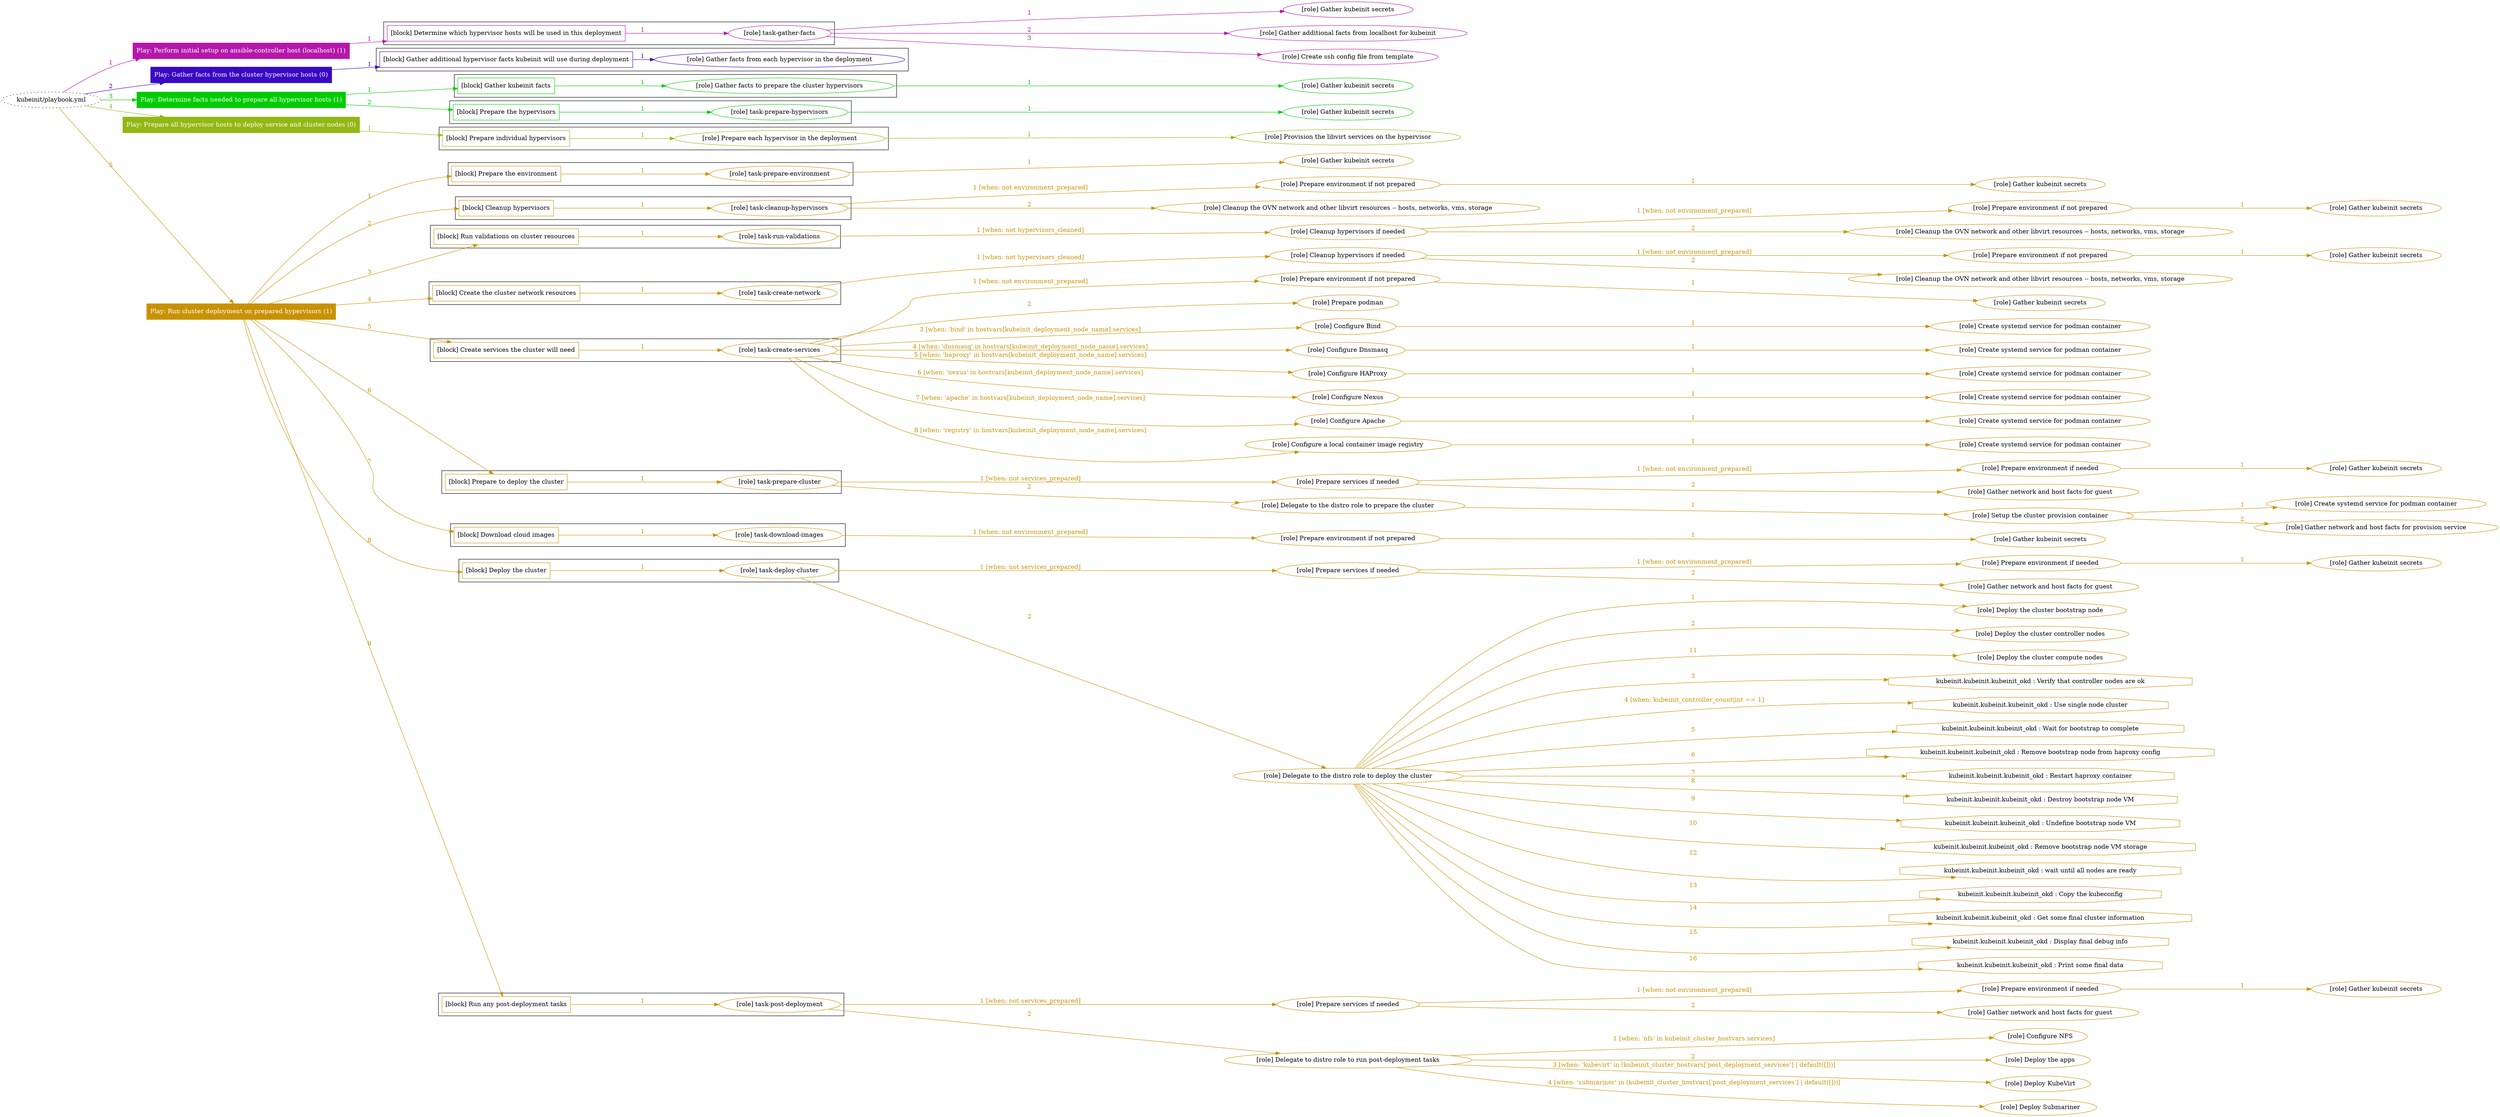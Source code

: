 digraph {
	graph [concentrate=true ordering=in rankdir=LR ratio=fill]
	edge [esep=5 sep=10]
	"kubeinit/playbook.yml" [URL="/home/runner/work/kubeinit/kubeinit/kubeinit/playbook.yml" id=playbook_ce773dc0 style=dotted]
	play_d62364da [label="Play: Perform initial setup on ansible-controller host (localhost) (1)" URL="/home/runner/work/kubeinit/kubeinit/kubeinit/playbook.yml" color="#b418ab" fontcolor="#ffffff" id=play_d62364da shape=box style=filled tooltip=localhost]
	"kubeinit/playbook.yml" -> play_d62364da [label="1 " color="#b418ab" fontcolor="#b418ab" id=edge_bb3d283d labeltooltip="1 " tooltip="1 "]
	subgraph "Gather kubeinit secrets" {
		role_4c9c290b [label="[role] Gather kubeinit secrets" URL="/home/runner/.ansible/collections/ansible_collections/kubeinit/kubeinit/roles/kubeinit_prepare/tasks/build_hypervisors_group.yml" color="#b418ab" id=role_4c9c290b tooltip="Gather kubeinit secrets"]
	}
	subgraph "Gather additional facts from localhost for kubeinit" {
		role_2f615b0c [label="[role] Gather additional facts from localhost for kubeinit" URL="/home/runner/.ansible/collections/ansible_collections/kubeinit/kubeinit/roles/kubeinit_prepare/tasks/build_hypervisors_group.yml" color="#b418ab" id=role_2f615b0c tooltip="Gather additional facts from localhost for kubeinit"]
	}
	subgraph "Create ssh config file from template" {
		role_14a8169a [label="[role] Create ssh config file from template" URL="/home/runner/.ansible/collections/ansible_collections/kubeinit/kubeinit/roles/kubeinit_prepare/tasks/build_hypervisors_group.yml" color="#b418ab" id=role_14a8169a tooltip="Create ssh config file from template"]
	}
	subgraph "task-gather-facts" {
		role_d9447e8b [label="[role] task-gather-facts" URL="/home/runner/work/kubeinit/kubeinit/kubeinit/playbook.yml" color="#b418ab" id=role_d9447e8b tooltip="task-gather-facts"]
		role_d9447e8b -> role_4c9c290b [label="1 " color="#b418ab" fontcolor="#b418ab" id=edge_453ecec2 labeltooltip="1 " tooltip="1 "]
		role_d9447e8b -> role_2f615b0c [label="2 " color="#b418ab" fontcolor="#b418ab" id=edge_21153b78 labeltooltip="2 " tooltip="2 "]
		role_d9447e8b -> role_14a8169a [label="3 " color="#b418ab" fontcolor="#b418ab" id=edge_ef6fdc22 labeltooltip="3 " tooltip="3 "]
	}
	subgraph "Play: Perform initial setup on ansible-controller host (localhost) (1)" {
		play_d62364da -> block_1c0d7980 [label=1 color="#b418ab" fontcolor="#b418ab" id=edge_6884f87c labeltooltip=1 tooltip=1]
		subgraph cluster_block_1c0d7980 {
			block_1c0d7980 [label="[block] Determine which hypervisor hosts will be used in this deployment" URL="/home/runner/work/kubeinit/kubeinit/kubeinit/playbook.yml" color="#b418ab" id=block_1c0d7980 labeltooltip="Determine which hypervisor hosts will be used in this deployment" shape=box tooltip="Determine which hypervisor hosts will be used in this deployment"]
			block_1c0d7980 -> role_d9447e8b [label="1 " color="#b418ab" fontcolor="#b418ab" id=edge_a0cdb45d labeltooltip="1 " tooltip="1 "]
		}
	}
	play_bf3471db [label="Play: Gather facts from the cluster hypervisor hosts (0)" URL="/home/runner/work/kubeinit/kubeinit/kubeinit/playbook.yml" color="#3908c4" fontcolor="#ffffff" id=play_bf3471db shape=box style=filled tooltip="Play: Gather facts from the cluster hypervisor hosts (0)"]
	"kubeinit/playbook.yml" -> play_bf3471db [label="2 " color="#3908c4" fontcolor="#3908c4" id=edge_8985cbb1 labeltooltip="2 " tooltip="2 "]
	subgraph "Gather facts from each hypervisor in the deployment" {
		role_a5217b7a [label="[role] Gather facts from each hypervisor in the deployment" URL="/home/runner/work/kubeinit/kubeinit/kubeinit/playbook.yml" color="#3908c4" id=role_a5217b7a tooltip="Gather facts from each hypervisor in the deployment"]
	}
	subgraph "Play: Gather facts from the cluster hypervisor hosts (0)" {
		play_bf3471db -> block_436db3a6 [label=1 color="#3908c4" fontcolor="#3908c4" id=edge_67a9ab41 labeltooltip=1 tooltip=1]
		subgraph cluster_block_436db3a6 {
			block_436db3a6 [label="[block] Gather additional hypervisor facts kubeinit will use during deployment" URL="/home/runner/work/kubeinit/kubeinit/kubeinit/playbook.yml" color="#3908c4" id=block_436db3a6 labeltooltip="Gather additional hypervisor facts kubeinit will use during deployment" shape=box tooltip="Gather additional hypervisor facts kubeinit will use during deployment"]
			block_436db3a6 -> role_a5217b7a [label="1 " color="#3908c4" fontcolor="#3908c4" id=edge_ecee1385 labeltooltip="1 " tooltip="1 "]
		}
	}
	play_89f7742c [label="Play: Determine facts needed to prepare all hypervisor hosts (1)" URL="/home/runner/work/kubeinit/kubeinit/kubeinit/playbook.yml" color="#00cc02" fontcolor="#ffffff" id=play_89f7742c shape=box style=filled tooltip=localhost]
	"kubeinit/playbook.yml" -> play_89f7742c [label="3 " color="#00cc02" fontcolor="#00cc02" id=edge_f5613b25 labeltooltip="3 " tooltip="3 "]
	subgraph "Gather kubeinit secrets" {
		role_7a5a0966 [label="[role] Gather kubeinit secrets" URL="/home/runner/.ansible/collections/ansible_collections/kubeinit/kubeinit/roles/kubeinit_prepare/tasks/gather_kubeinit_facts.yml" color="#00cc02" id=role_7a5a0966 tooltip="Gather kubeinit secrets"]
	}
	subgraph "Gather facts to prepare the cluster hypervisors" {
		role_ec052c51 [label="[role] Gather facts to prepare the cluster hypervisors" URL="/home/runner/work/kubeinit/kubeinit/kubeinit/playbook.yml" color="#00cc02" id=role_ec052c51 tooltip="Gather facts to prepare the cluster hypervisors"]
		role_ec052c51 -> role_7a5a0966 [label="1 " color="#00cc02" fontcolor="#00cc02" id=edge_57645530 labeltooltip="1 " tooltip="1 "]
	}
	subgraph "Gather kubeinit secrets" {
		role_10668f0f [label="[role] Gather kubeinit secrets" URL="/home/runner/.ansible/collections/ansible_collections/kubeinit/kubeinit/roles/kubeinit_prepare/tasks/gather_kubeinit_facts.yml" color="#00cc02" id=role_10668f0f tooltip="Gather kubeinit secrets"]
	}
	subgraph "task-prepare-hypervisors" {
		role_150ae6f6 [label="[role] task-prepare-hypervisors" URL="/home/runner/work/kubeinit/kubeinit/kubeinit/playbook.yml" color="#00cc02" id=role_150ae6f6 tooltip="task-prepare-hypervisors"]
		role_150ae6f6 -> role_10668f0f [label="1 " color="#00cc02" fontcolor="#00cc02" id=edge_18e7a79b labeltooltip="1 " tooltip="1 "]
	}
	subgraph "Play: Determine facts needed to prepare all hypervisor hosts (1)" {
		play_89f7742c -> block_38db2c88 [label=1 color="#00cc02" fontcolor="#00cc02" id=edge_038634c8 labeltooltip=1 tooltip=1]
		subgraph cluster_block_38db2c88 {
			block_38db2c88 [label="[block] Gather kubeinit facts" URL="/home/runner/work/kubeinit/kubeinit/kubeinit/playbook.yml" color="#00cc02" id=block_38db2c88 labeltooltip="Gather kubeinit facts" shape=box tooltip="Gather kubeinit facts"]
			block_38db2c88 -> role_ec052c51 [label="1 " color="#00cc02" fontcolor="#00cc02" id=edge_382ccf42 labeltooltip="1 " tooltip="1 "]
		}
		play_89f7742c -> block_0c576007 [label=2 color="#00cc02" fontcolor="#00cc02" id=edge_e7f0136e labeltooltip=2 tooltip=2]
		subgraph cluster_block_0c576007 {
			block_0c576007 [label="[block] Prepare the hypervisors" URL="/home/runner/work/kubeinit/kubeinit/kubeinit/playbook.yml" color="#00cc02" id=block_0c576007 labeltooltip="Prepare the hypervisors" shape=box tooltip="Prepare the hypervisors"]
			block_0c576007 -> role_150ae6f6 [label="1 " color="#00cc02" fontcolor="#00cc02" id=edge_74c83186 labeltooltip="1 " tooltip="1 "]
		}
	}
	play_fb681353 [label="Play: Prepare all hypervisor hosts to deploy service and cluster nodes (0)" URL="/home/runner/work/kubeinit/kubeinit/kubeinit/playbook.yml" color="#92b814" fontcolor="#ffffff" id=play_fb681353 shape=box style=filled tooltip="Play: Prepare all hypervisor hosts to deploy service and cluster nodes (0)"]
	"kubeinit/playbook.yml" -> play_fb681353 [label="4 " color="#92b814" fontcolor="#92b814" id=edge_8f6b8201 labeltooltip="4 " tooltip="4 "]
	subgraph "Provision the libvirt services on the hypervisor" {
		role_af3711bb [label="[role] Provision the libvirt services on the hypervisor" URL="/home/runner/.ansible/collections/ansible_collections/kubeinit/kubeinit/roles/kubeinit_prepare/tasks/prepare_hypervisor.yml" color="#92b814" id=role_af3711bb tooltip="Provision the libvirt services on the hypervisor"]
	}
	subgraph "Prepare each hypervisor in the deployment" {
		role_746c49ae [label="[role] Prepare each hypervisor in the deployment" URL="/home/runner/work/kubeinit/kubeinit/kubeinit/playbook.yml" color="#92b814" id=role_746c49ae tooltip="Prepare each hypervisor in the deployment"]
		role_746c49ae -> role_af3711bb [label="1 " color="#92b814" fontcolor="#92b814" id=edge_0d835d94 labeltooltip="1 " tooltip="1 "]
	}
	subgraph "Play: Prepare all hypervisor hosts to deploy service and cluster nodes (0)" {
		play_fb681353 -> block_1ca00e6a [label=1 color="#92b814" fontcolor="#92b814" id=edge_bb0230a1 labeltooltip=1 tooltip=1]
		subgraph cluster_block_1ca00e6a {
			block_1ca00e6a [label="[block] Prepare individual hypervisors" URL="/home/runner/work/kubeinit/kubeinit/kubeinit/playbook.yml" color="#92b814" id=block_1ca00e6a labeltooltip="Prepare individual hypervisors" shape=box tooltip="Prepare individual hypervisors"]
			block_1ca00e6a -> role_746c49ae [label="1 " color="#92b814" fontcolor="#92b814" id=edge_072c8ccb labeltooltip="1 " tooltip="1 "]
		}
	}
	play_606e6031 [label="Play: Run cluster deployment on prepared hypervisors (1)" URL="/home/runner/work/kubeinit/kubeinit/kubeinit/playbook.yml" color="#c89204" fontcolor="#ffffff" id=play_606e6031 shape=box style=filled tooltip=localhost]
	"kubeinit/playbook.yml" -> play_606e6031 [label="5 " color="#c89204" fontcolor="#c89204" id=edge_c6bcc310 labeltooltip="5 " tooltip="5 "]
	subgraph "Gather kubeinit secrets" {
		role_12c7a817 [label="[role] Gather kubeinit secrets" URL="/home/runner/.ansible/collections/ansible_collections/kubeinit/kubeinit/roles/kubeinit_prepare/tasks/gather_kubeinit_facts.yml" color="#c89204" id=role_12c7a817 tooltip="Gather kubeinit secrets"]
	}
	subgraph "task-prepare-environment" {
		role_7f11784d [label="[role] task-prepare-environment" URL="/home/runner/work/kubeinit/kubeinit/kubeinit/playbook.yml" color="#c89204" id=role_7f11784d tooltip="task-prepare-environment"]
		role_7f11784d -> role_12c7a817 [label="1 " color="#c89204" fontcolor="#c89204" id=edge_34cfa21a labeltooltip="1 " tooltip="1 "]
	}
	subgraph "Gather kubeinit secrets" {
		role_abbf940b [label="[role] Gather kubeinit secrets" URL="/home/runner/.ansible/collections/ansible_collections/kubeinit/kubeinit/roles/kubeinit_prepare/tasks/gather_kubeinit_facts.yml" color="#c89204" id=role_abbf940b tooltip="Gather kubeinit secrets"]
	}
	subgraph "Prepare environment if not prepared" {
		role_33446301 [label="[role] Prepare environment if not prepared" URL="/home/runner/.ansible/collections/ansible_collections/kubeinit/kubeinit/roles/kubeinit_prepare/tasks/cleanup_hypervisors.yml" color="#c89204" id=role_33446301 tooltip="Prepare environment if not prepared"]
		role_33446301 -> role_abbf940b [label="1 " color="#c89204" fontcolor="#c89204" id=edge_0f4c85f6 labeltooltip="1 " tooltip="1 "]
	}
	subgraph "Cleanup the OVN network and other libvirt resources -- hosts, networks, vms, storage" {
		role_c99308ee [label="[role] Cleanup the OVN network and other libvirt resources -- hosts, networks, vms, storage" URL="/home/runner/.ansible/collections/ansible_collections/kubeinit/kubeinit/roles/kubeinit_prepare/tasks/cleanup_hypervisors.yml" color="#c89204" id=role_c99308ee tooltip="Cleanup the OVN network and other libvirt resources -- hosts, networks, vms, storage"]
	}
	subgraph "task-cleanup-hypervisors" {
		role_d70343de [label="[role] task-cleanup-hypervisors" URL="/home/runner/work/kubeinit/kubeinit/kubeinit/playbook.yml" color="#c89204" id=role_d70343de tooltip="task-cleanup-hypervisors"]
		role_d70343de -> role_33446301 [label="1 [when: not environment_prepared]" color="#c89204" fontcolor="#c89204" id=edge_2733c72b labeltooltip="1 [when: not environment_prepared]" tooltip="1 [when: not environment_prepared]"]
		role_d70343de -> role_c99308ee [label="2 " color="#c89204" fontcolor="#c89204" id=edge_fc5a0b51 labeltooltip="2 " tooltip="2 "]
	}
	subgraph "Gather kubeinit secrets" {
		role_c96b95ae [label="[role] Gather kubeinit secrets" URL="/home/runner/.ansible/collections/ansible_collections/kubeinit/kubeinit/roles/kubeinit_prepare/tasks/gather_kubeinit_facts.yml" color="#c89204" id=role_c96b95ae tooltip="Gather kubeinit secrets"]
	}
	subgraph "Prepare environment if not prepared" {
		role_185b8962 [label="[role] Prepare environment if not prepared" URL="/home/runner/.ansible/collections/ansible_collections/kubeinit/kubeinit/roles/kubeinit_prepare/tasks/cleanup_hypervisors.yml" color="#c89204" id=role_185b8962 tooltip="Prepare environment if not prepared"]
		role_185b8962 -> role_c96b95ae [label="1 " color="#c89204" fontcolor="#c89204" id=edge_a00d4a4b labeltooltip="1 " tooltip="1 "]
	}
	subgraph "Cleanup the OVN network and other libvirt resources -- hosts, networks, vms, storage" {
		role_f2df948c [label="[role] Cleanup the OVN network and other libvirt resources -- hosts, networks, vms, storage" URL="/home/runner/.ansible/collections/ansible_collections/kubeinit/kubeinit/roles/kubeinit_prepare/tasks/cleanup_hypervisors.yml" color="#c89204" id=role_f2df948c tooltip="Cleanup the OVN network and other libvirt resources -- hosts, networks, vms, storage"]
	}
	subgraph "Cleanup hypervisors if needed" {
		role_ebc4d616 [label="[role] Cleanup hypervisors if needed" URL="/home/runner/.ansible/collections/ansible_collections/kubeinit/kubeinit/roles/kubeinit_validations/tasks/main.yml" color="#c89204" id=role_ebc4d616 tooltip="Cleanup hypervisors if needed"]
		role_ebc4d616 -> role_185b8962 [label="1 [when: not environment_prepared]" color="#c89204" fontcolor="#c89204" id=edge_01dc04ed labeltooltip="1 [when: not environment_prepared]" tooltip="1 [when: not environment_prepared]"]
		role_ebc4d616 -> role_f2df948c [label="2 " color="#c89204" fontcolor="#c89204" id=edge_361a751d labeltooltip="2 " tooltip="2 "]
	}
	subgraph "task-run-validations" {
		role_c780c745 [label="[role] task-run-validations" URL="/home/runner/work/kubeinit/kubeinit/kubeinit/playbook.yml" color="#c89204" id=role_c780c745 tooltip="task-run-validations"]
		role_c780c745 -> role_ebc4d616 [label="1 [when: not hypervisors_cleaned]" color="#c89204" fontcolor="#c89204" id=edge_261b53a9 labeltooltip="1 [when: not hypervisors_cleaned]" tooltip="1 [when: not hypervisors_cleaned]"]
	}
	subgraph "Gather kubeinit secrets" {
		role_b368f6c3 [label="[role] Gather kubeinit secrets" URL="/home/runner/.ansible/collections/ansible_collections/kubeinit/kubeinit/roles/kubeinit_prepare/tasks/gather_kubeinit_facts.yml" color="#c89204" id=role_b368f6c3 tooltip="Gather kubeinit secrets"]
	}
	subgraph "Prepare environment if not prepared" {
		role_29b302c7 [label="[role] Prepare environment if not prepared" URL="/home/runner/.ansible/collections/ansible_collections/kubeinit/kubeinit/roles/kubeinit_prepare/tasks/cleanup_hypervisors.yml" color="#c89204" id=role_29b302c7 tooltip="Prepare environment if not prepared"]
		role_29b302c7 -> role_b368f6c3 [label="1 " color="#c89204" fontcolor="#c89204" id=edge_a8bdc8f7 labeltooltip="1 " tooltip="1 "]
	}
	subgraph "Cleanup the OVN network and other libvirt resources -- hosts, networks, vms, storage" {
		role_c8907619 [label="[role] Cleanup the OVN network and other libvirt resources -- hosts, networks, vms, storage" URL="/home/runner/.ansible/collections/ansible_collections/kubeinit/kubeinit/roles/kubeinit_prepare/tasks/cleanup_hypervisors.yml" color="#c89204" id=role_c8907619 tooltip="Cleanup the OVN network and other libvirt resources -- hosts, networks, vms, storage"]
	}
	subgraph "Cleanup hypervisors if needed" {
		role_f7b7e54e [label="[role] Cleanup hypervisors if needed" URL="/home/runner/.ansible/collections/ansible_collections/kubeinit/kubeinit/roles/kubeinit_libvirt/tasks/create_network.yml" color="#c89204" id=role_f7b7e54e tooltip="Cleanup hypervisors if needed"]
		role_f7b7e54e -> role_29b302c7 [label="1 [when: not environment_prepared]" color="#c89204" fontcolor="#c89204" id=edge_ba474cc1 labeltooltip="1 [when: not environment_prepared]" tooltip="1 [when: not environment_prepared]"]
		role_f7b7e54e -> role_c8907619 [label="2 " color="#c89204" fontcolor="#c89204" id=edge_86f40c34 labeltooltip="2 " tooltip="2 "]
	}
	subgraph "task-create-network" {
		role_12184d85 [label="[role] task-create-network" URL="/home/runner/work/kubeinit/kubeinit/kubeinit/playbook.yml" color="#c89204" id=role_12184d85 tooltip="task-create-network"]
		role_12184d85 -> role_f7b7e54e [label="1 [when: not hypervisors_cleaned]" color="#c89204" fontcolor="#c89204" id=edge_d747e93b labeltooltip="1 [when: not hypervisors_cleaned]" tooltip="1 [when: not hypervisors_cleaned]"]
	}
	subgraph "Gather kubeinit secrets" {
		role_3ecf8e01 [label="[role] Gather kubeinit secrets" URL="/home/runner/.ansible/collections/ansible_collections/kubeinit/kubeinit/roles/kubeinit_prepare/tasks/gather_kubeinit_facts.yml" color="#c89204" id=role_3ecf8e01 tooltip="Gather kubeinit secrets"]
	}
	subgraph "Prepare environment if not prepared" {
		role_7849056e [label="[role] Prepare environment if not prepared" URL="/home/runner/.ansible/collections/ansible_collections/kubeinit/kubeinit/roles/kubeinit_services/tasks/main.yml" color="#c89204" id=role_7849056e tooltip="Prepare environment if not prepared"]
		role_7849056e -> role_3ecf8e01 [label="1 " color="#c89204" fontcolor="#c89204" id=edge_7a36f3b0 labeltooltip="1 " tooltip="1 "]
	}
	subgraph "Prepare podman" {
		role_e1ced983 [label="[role] Prepare podman" URL="/home/runner/.ansible/collections/ansible_collections/kubeinit/kubeinit/roles/kubeinit_services/tasks/00_create_service_pod.yml" color="#c89204" id=role_e1ced983 tooltip="Prepare podman"]
	}
	subgraph "Create systemd service for podman container" {
		role_f0d75340 [label="[role] Create systemd service for podman container" URL="/home/runner/.ansible/collections/ansible_collections/kubeinit/kubeinit/roles/kubeinit_bind/tasks/main.yml" color="#c89204" id=role_f0d75340 tooltip="Create systemd service for podman container"]
	}
	subgraph "Configure Bind" {
		role_8ffe89b2 [label="[role] Configure Bind" URL="/home/runner/.ansible/collections/ansible_collections/kubeinit/kubeinit/roles/kubeinit_services/tasks/start_services_containers.yml" color="#c89204" id=role_8ffe89b2 tooltip="Configure Bind"]
		role_8ffe89b2 -> role_f0d75340 [label="1 " color="#c89204" fontcolor="#c89204" id=edge_e0d931a9 labeltooltip="1 " tooltip="1 "]
	}
	subgraph "Create systemd service for podman container" {
		role_2f93eb96 [label="[role] Create systemd service for podman container" URL="/home/runner/.ansible/collections/ansible_collections/kubeinit/kubeinit/roles/kubeinit_dnsmasq/tasks/main.yml" color="#c89204" id=role_2f93eb96 tooltip="Create systemd service for podman container"]
	}
	subgraph "Configure Dnsmasq" {
		role_d6914590 [label="[role] Configure Dnsmasq" URL="/home/runner/.ansible/collections/ansible_collections/kubeinit/kubeinit/roles/kubeinit_services/tasks/start_services_containers.yml" color="#c89204" id=role_d6914590 tooltip="Configure Dnsmasq"]
		role_d6914590 -> role_2f93eb96 [label="1 " color="#c89204" fontcolor="#c89204" id=edge_cd00aab7 labeltooltip="1 " tooltip="1 "]
	}
	subgraph "Create systemd service for podman container" {
		role_401aee5d [label="[role] Create systemd service for podman container" URL="/home/runner/.ansible/collections/ansible_collections/kubeinit/kubeinit/roles/kubeinit_haproxy/tasks/main.yml" color="#c89204" id=role_401aee5d tooltip="Create systemd service for podman container"]
	}
	subgraph "Configure HAProxy" {
		role_162a1f2a [label="[role] Configure HAProxy" URL="/home/runner/.ansible/collections/ansible_collections/kubeinit/kubeinit/roles/kubeinit_services/tasks/start_services_containers.yml" color="#c89204" id=role_162a1f2a tooltip="Configure HAProxy"]
		role_162a1f2a -> role_401aee5d [label="1 " color="#c89204" fontcolor="#c89204" id=edge_7c8d5758 labeltooltip="1 " tooltip="1 "]
	}
	subgraph "Create systemd service for podman container" {
		role_68af3209 [label="[role] Create systemd service for podman container" URL="/home/runner/.ansible/collections/ansible_collections/kubeinit/kubeinit/roles/kubeinit_nexus/tasks/main.yml" color="#c89204" id=role_68af3209 tooltip="Create systemd service for podman container"]
	}
	subgraph "Configure Nexus" {
		role_ba855d37 [label="[role] Configure Nexus" URL="/home/runner/.ansible/collections/ansible_collections/kubeinit/kubeinit/roles/kubeinit_services/tasks/start_services_containers.yml" color="#c89204" id=role_ba855d37 tooltip="Configure Nexus"]
		role_ba855d37 -> role_68af3209 [label="1 " color="#c89204" fontcolor="#c89204" id=edge_c4dd0206 labeltooltip="1 " tooltip="1 "]
	}
	subgraph "Create systemd service for podman container" {
		role_b3bea26e [label="[role] Create systemd service for podman container" URL="/home/runner/.ansible/collections/ansible_collections/kubeinit/kubeinit/roles/kubeinit_apache/tasks/main.yml" color="#c89204" id=role_b3bea26e tooltip="Create systemd service for podman container"]
	}
	subgraph "Configure Apache" {
		role_948436bb [label="[role] Configure Apache" URL="/home/runner/.ansible/collections/ansible_collections/kubeinit/kubeinit/roles/kubeinit_services/tasks/start_services_containers.yml" color="#c89204" id=role_948436bb tooltip="Configure Apache"]
		role_948436bb -> role_b3bea26e [label="1 " color="#c89204" fontcolor="#c89204" id=edge_5bca271c labeltooltip="1 " tooltip="1 "]
	}
	subgraph "Create systemd service for podman container" {
		role_02ea4141 [label="[role] Create systemd service for podman container" URL="/home/runner/.ansible/collections/ansible_collections/kubeinit/kubeinit/roles/kubeinit_registry/tasks/main.yml" color="#c89204" id=role_02ea4141 tooltip="Create systemd service for podman container"]
	}
	subgraph "Configure a local container image registry" {
		role_dedef845 [label="[role] Configure a local container image registry" URL="/home/runner/.ansible/collections/ansible_collections/kubeinit/kubeinit/roles/kubeinit_services/tasks/start_services_containers.yml" color="#c89204" id=role_dedef845 tooltip="Configure a local container image registry"]
		role_dedef845 -> role_02ea4141 [label="1 " color="#c89204" fontcolor="#c89204" id=edge_153d436d labeltooltip="1 " tooltip="1 "]
	}
	subgraph "task-create-services" {
		role_58ed92a3 [label="[role] task-create-services" URL="/home/runner/work/kubeinit/kubeinit/kubeinit/playbook.yml" color="#c89204" id=role_58ed92a3 tooltip="task-create-services"]
		role_58ed92a3 -> role_7849056e [label="1 [when: not environment_prepared]" color="#c89204" fontcolor="#c89204" id=edge_ebf5808b labeltooltip="1 [when: not environment_prepared]" tooltip="1 [when: not environment_prepared]"]
		role_58ed92a3 -> role_e1ced983 [label="2 " color="#c89204" fontcolor="#c89204" id=edge_d793cc72 labeltooltip="2 " tooltip="2 "]
		role_58ed92a3 -> role_8ffe89b2 [label="3 [when: 'bind' in hostvars[kubeinit_deployment_node_name].services]" color="#c89204" fontcolor="#c89204" id=edge_638f4107 labeltooltip="3 [when: 'bind' in hostvars[kubeinit_deployment_node_name].services]" tooltip="3 [when: 'bind' in hostvars[kubeinit_deployment_node_name].services]"]
		role_58ed92a3 -> role_d6914590 [label="4 [when: 'dnsmasq' in hostvars[kubeinit_deployment_node_name].services]" color="#c89204" fontcolor="#c89204" id=edge_93580853 labeltooltip="4 [when: 'dnsmasq' in hostvars[kubeinit_deployment_node_name].services]" tooltip="4 [when: 'dnsmasq' in hostvars[kubeinit_deployment_node_name].services]"]
		role_58ed92a3 -> role_162a1f2a [label="5 [when: 'haproxy' in hostvars[kubeinit_deployment_node_name].services]" color="#c89204" fontcolor="#c89204" id=edge_1899fc42 labeltooltip="5 [when: 'haproxy' in hostvars[kubeinit_deployment_node_name].services]" tooltip="5 [when: 'haproxy' in hostvars[kubeinit_deployment_node_name].services]"]
		role_58ed92a3 -> role_ba855d37 [label="6 [when: 'nexus' in hostvars[kubeinit_deployment_node_name].services]" color="#c89204" fontcolor="#c89204" id=edge_891694d2 labeltooltip="6 [when: 'nexus' in hostvars[kubeinit_deployment_node_name].services]" tooltip="6 [when: 'nexus' in hostvars[kubeinit_deployment_node_name].services]"]
		role_58ed92a3 -> role_948436bb [label="7 [when: 'apache' in hostvars[kubeinit_deployment_node_name].services]" color="#c89204" fontcolor="#c89204" id=edge_c0498d0e labeltooltip="7 [when: 'apache' in hostvars[kubeinit_deployment_node_name].services]" tooltip="7 [when: 'apache' in hostvars[kubeinit_deployment_node_name].services]"]
		role_58ed92a3 -> role_dedef845 [label="8 [when: 'registry' in hostvars[kubeinit_deployment_node_name].services]" color="#c89204" fontcolor="#c89204" id=edge_af1d6e03 labeltooltip="8 [when: 'registry' in hostvars[kubeinit_deployment_node_name].services]" tooltip="8 [when: 'registry' in hostvars[kubeinit_deployment_node_name].services]"]
	}
	subgraph "Gather kubeinit secrets" {
		role_c0e41f78 [label="[role] Gather kubeinit secrets" URL="/home/runner/.ansible/collections/ansible_collections/kubeinit/kubeinit/roles/kubeinit_prepare/tasks/gather_kubeinit_facts.yml" color="#c89204" id=role_c0e41f78 tooltip="Gather kubeinit secrets"]
	}
	subgraph "Prepare environment if needed" {
		role_74e09856 [label="[role] Prepare environment if needed" URL="/home/runner/.ansible/collections/ansible_collections/kubeinit/kubeinit/roles/kubeinit_services/tasks/prepare_services.yml" color="#c89204" id=role_74e09856 tooltip="Prepare environment if needed"]
		role_74e09856 -> role_c0e41f78 [label="1 " color="#c89204" fontcolor="#c89204" id=edge_b327b9d7 labeltooltip="1 " tooltip="1 "]
	}
	subgraph "Gather network and host facts for guest" {
		role_cd9d98e3 [label="[role] Gather network and host facts for guest" URL="/home/runner/.ansible/collections/ansible_collections/kubeinit/kubeinit/roles/kubeinit_services/tasks/prepare_services.yml" color="#c89204" id=role_cd9d98e3 tooltip="Gather network and host facts for guest"]
	}
	subgraph "Prepare services if needed" {
		role_e662aa34 [label="[role] Prepare services if needed" URL="/home/runner/.ansible/collections/ansible_collections/kubeinit/kubeinit/roles/kubeinit_prepare/tasks/prepare_cluster.yml" color="#c89204" id=role_e662aa34 tooltip="Prepare services if needed"]
		role_e662aa34 -> role_74e09856 [label="1 [when: not environment_prepared]" color="#c89204" fontcolor="#c89204" id=edge_c64e6261 labeltooltip="1 [when: not environment_prepared]" tooltip="1 [when: not environment_prepared]"]
		role_e662aa34 -> role_cd9d98e3 [label="2 " color="#c89204" fontcolor="#c89204" id=edge_17f45209 labeltooltip="2 " tooltip="2 "]
	}
	subgraph "Create systemd service for podman container" {
		role_047e4077 [label="[role] Create systemd service for podman container" URL="/home/runner/.ansible/collections/ansible_collections/kubeinit/kubeinit/roles/kubeinit_services/tasks/create_provision_container.yml" color="#c89204" id=role_047e4077 tooltip="Create systemd service for podman container"]
	}
	subgraph "Gather network and host facts for provision service" {
		role_e233e9fe [label="[role] Gather network and host facts for provision service" URL="/home/runner/.ansible/collections/ansible_collections/kubeinit/kubeinit/roles/kubeinit_services/tasks/create_provision_container.yml" color="#c89204" id=role_e233e9fe tooltip="Gather network and host facts for provision service"]
	}
	subgraph "Setup the cluster provision container" {
		role_bc9c296e [label="[role] Setup the cluster provision container" URL="/home/runner/.ansible/collections/ansible_collections/kubeinit/kubeinit/roles/kubeinit_okd/tasks/prepare_cluster.yml" color="#c89204" id=role_bc9c296e tooltip="Setup the cluster provision container"]
		role_bc9c296e -> role_047e4077 [label="1 " color="#c89204" fontcolor="#c89204" id=edge_16281589 labeltooltip="1 " tooltip="1 "]
		role_bc9c296e -> role_e233e9fe [label="2 " color="#c89204" fontcolor="#c89204" id=edge_e15ac4f5 labeltooltip="2 " tooltip="2 "]
	}
	subgraph "Delegate to the distro role to prepare the cluster" {
		role_f414e736 [label="[role] Delegate to the distro role to prepare the cluster" URL="/home/runner/.ansible/collections/ansible_collections/kubeinit/kubeinit/roles/kubeinit_prepare/tasks/prepare_cluster.yml" color="#c89204" id=role_f414e736 tooltip="Delegate to the distro role to prepare the cluster"]
		role_f414e736 -> role_bc9c296e [label="1 " color="#c89204" fontcolor="#c89204" id=edge_2ac51299 labeltooltip="1 " tooltip="1 "]
	}
	subgraph "task-prepare-cluster" {
		role_3d944b91 [label="[role] task-prepare-cluster" URL="/home/runner/work/kubeinit/kubeinit/kubeinit/playbook.yml" color="#c89204" id=role_3d944b91 tooltip="task-prepare-cluster"]
		role_3d944b91 -> role_e662aa34 [label="1 [when: not services_prepared]" color="#c89204" fontcolor="#c89204" id=edge_416f6a9d labeltooltip="1 [when: not services_prepared]" tooltip="1 [when: not services_prepared]"]
		role_3d944b91 -> role_f414e736 [label="2 " color="#c89204" fontcolor="#c89204" id=edge_a7842f3c labeltooltip="2 " tooltip="2 "]
	}
	subgraph "Gather kubeinit secrets" {
		role_905eee92 [label="[role] Gather kubeinit secrets" URL="/home/runner/.ansible/collections/ansible_collections/kubeinit/kubeinit/roles/kubeinit_prepare/tasks/gather_kubeinit_facts.yml" color="#c89204" id=role_905eee92 tooltip="Gather kubeinit secrets"]
	}
	subgraph "Prepare environment if not prepared" {
		role_dc34af4f [label="[role] Prepare environment if not prepared" URL="/home/runner/.ansible/collections/ansible_collections/kubeinit/kubeinit/roles/kubeinit_libvirt/tasks/download_cloud_images.yml" color="#c89204" id=role_dc34af4f tooltip="Prepare environment if not prepared"]
		role_dc34af4f -> role_905eee92 [label="1 " color="#c89204" fontcolor="#c89204" id=edge_fab36dab labeltooltip="1 " tooltip="1 "]
	}
	subgraph "task-download-images" {
		role_30bd88fc [label="[role] task-download-images" URL="/home/runner/work/kubeinit/kubeinit/kubeinit/playbook.yml" color="#c89204" id=role_30bd88fc tooltip="task-download-images"]
		role_30bd88fc -> role_dc34af4f [label="1 [when: not environment_prepared]" color="#c89204" fontcolor="#c89204" id=edge_69fe3318 labeltooltip="1 [when: not environment_prepared]" tooltip="1 [when: not environment_prepared]"]
	}
	subgraph "Gather kubeinit secrets" {
		role_2a272141 [label="[role] Gather kubeinit secrets" URL="/home/runner/.ansible/collections/ansible_collections/kubeinit/kubeinit/roles/kubeinit_prepare/tasks/gather_kubeinit_facts.yml" color="#c89204" id=role_2a272141 tooltip="Gather kubeinit secrets"]
	}
	subgraph "Prepare environment if needed" {
		role_f4db02b0 [label="[role] Prepare environment if needed" URL="/home/runner/.ansible/collections/ansible_collections/kubeinit/kubeinit/roles/kubeinit_services/tasks/prepare_services.yml" color="#c89204" id=role_f4db02b0 tooltip="Prepare environment if needed"]
		role_f4db02b0 -> role_2a272141 [label="1 " color="#c89204" fontcolor="#c89204" id=edge_1789e7d8 labeltooltip="1 " tooltip="1 "]
	}
	subgraph "Gather network and host facts for guest" {
		role_908697b5 [label="[role] Gather network and host facts for guest" URL="/home/runner/.ansible/collections/ansible_collections/kubeinit/kubeinit/roles/kubeinit_services/tasks/prepare_services.yml" color="#c89204" id=role_908697b5 tooltip="Gather network and host facts for guest"]
	}
	subgraph "Prepare services if needed" {
		role_5a24747a [label="[role] Prepare services if needed" URL="/home/runner/.ansible/collections/ansible_collections/kubeinit/kubeinit/roles/kubeinit_prepare/tasks/deploy_cluster.yml" color="#c89204" id=role_5a24747a tooltip="Prepare services if needed"]
		role_5a24747a -> role_f4db02b0 [label="1 [when: not environment_prepared]" color="#c89204" fontcolor="#c89204" id=edge_40662ca0 labeltooltip="1 [when: not environment_prepared]" tooltip="1 [when: not environment_prepared]"]
		role_5a24747a -> role_908697b5 [label="2 " color="#c89204" fontcolor="#c89204" id=edge_5bbdc92d labeltooltip="2 " tooltip="2 "]
	}
	subgraph "Deploy the cluster bootstrap node" {
		role_bbf75c3c [label="[role] Deploy the cluster bootstrap node" URL="/home/runner/.ansible/collections/ansible_collections/kubeinit/kubeinit/roles/kubeinit_okd/tasks/main.yml" color="#c89204" id=role_bbf75c3c tooltip="Deploy the cluster bootstrap node"]
	}
	subgraph "Deploy the cluster controller nodes" {
		role_2e95ec44 [label="[role] Deploy the cluster controller nodes" URL="/home/runner/.ansible/collections/ansible_collections/kubeinit/kubeinit/roles/kubeinit_okd/tasks/main.yml" color="#c89204" id=role_2e95ec44 tooltip="Deploy the cluster controller nodes"]
	}
	subgraph "Deploy the cluster compute nodes" {
		role_94090444 [label="[role] Deploy the cluster compute nodes" URL="/home/runner/.ansible/collections/ansible_collections/kubeinit/kubeinit/roles/kubeinit_okd/tasks/main.yml" color="#c89204" id=role_94090444 tooltip="Deploy the cluster compute nodes"]
	}
	subgraph "Delegate to the distro role to deploy the cluster" {
		role_49781eac [label="[role] Delegate to the distro role to deploy the cluster" URL="/home/runner/.ansible/collections/ansible_collections/kubeinit/kubeinit/roles/kubeinit_prepare/tasks/deploy_cluster.yml" color="#c89204" id=role_49781eac tooltip="Delegate to the distro role to deploy the cluster"]
		role_49781eac -> role_bbf75c3c [label="1 " color="#c89204" fontcolor="#c89204" id=edge_19f57743 labeltooltip="1 " tooltip="1 "]
		role_49781eac -> role_2e95ec44 [label="2 " color="#c89204" fontcolor="#c89204" id=edge_9fbcd7f5 labeltooltip="2 " tooltip="2 "]
		task_9d1d268b [label="kubeinit.kubeinit.kubeinit_okd : Verify that controller nodes are ok" URL="/home/runner/.ansible/collections/ansible_collections/kubeinit/kubeinit/roles/kubeinit_okd/tasks/main.yml" color="#c89204" id=task_9d1d268b shape=octagon tooltip="kubeinit.kubeinit.kubeinit_okd : Verify that controller nodes are ok"]
		role_49781eac -> task_9d1d268b [label="3 " color="#c89204" fontcolor="#c89204" id=edge_002de44b labeltooltip="3 " tooltip="3 "]
		task_d4ed2575 [label="kubeinit.kubeinit.kubeinit_okd : Use single node cluster" URL="/home/runner/.ansible/collections/ansible_collections/kubeinit/kubeinit/roles/kubeinit_okd/tasks/main.yml" color="#c89204" id=task_d4ed2575 shape=octagon tooltip="kubeinit.kubeinit.kubeinit_okd : Use single node cluster"]
		role_49781eac -> task_d4ed2575 [label="4 [when: kubeinit_controller_count|int == 1]" color="#c89204" fontcolor="#c89204" id=edge_fd7e17e6 labeltooltip="4 [when: kubeinit_controller_count|int == 1]" tooltip="4 [when: kubeinit_controller_count|int == 1]"]
		task_29097d72 [label="kubeinit.kubeinit.kubeinit_okd : Wait for bootstrap to complete" URL="/home/runner/.ansible/collections/ansible_collections/kubeinit/kubeinit/roles/kubeinit_okd/tasks/main.yml" color="#c89204" id=task_29097d72 shape=octagon tooltip="kubeinit.kubeinit.kubeinit_okd : Wait for bootstrap to complete"]
		role_49781eac -> task_29097d72 [label="5 " color="#c89204" fontcolor="#c89204" id=edge_1e7556cb labeltooltip="5 " tooltip="5 "]
		task_a2f01851 [label="kubeinit.kubeinit.kubeinit_okd : Remove bootstrap node from haproxy config" URL="/home/runner/.ansible/collections/ansible_collections/kubeinit/kubeinit/roles/kubeinit_okd/tasks/main.yml" color="#c89204" id=task_a2f01851 shape=octagon tooltip="kubeinit.kubeinit.kubeinit_okd : Remove bootstrap node from haproxy config"]
		role_49781eac -> task_a2f01851 [label="6 " color="#c89204" fontcolor="#c89204" id=edge_9cbab815 labeltooltip="6 " tooltip="6 "]
		task_d1b9d30a [label="kubeinit.kubeinit.kubeinit_okd : Restart haproxy container" URL="/home/runner/.ansible/collections/ansible_collections/kubeinit/kubeinit/roles/kubeinit_okd/tasks/main.yml" color="#c89204" id=task_d1b9d30a shape=octagon tooltip="kubeinit.kubeinit.kubeinit_okd : Restart haproxy container"]
		role_49781eac -> task_d1b9d30a [label="7 " color="#c89204" fontcolor="#c89204" id=edge_f5bcab62 labeltooltip="7 " tooltip="7 "]
		task_a8bb5136 [label="kubeinit.kubeinit.kubeinit_okd : Destroy bootstrap node VM" URL="/home/runner/.ansible/collections/ansible_collections/kubeinit/kubeinit/roles/kubeinit_okd/tasks/main.yml" color="#c89204" id=task_a8bb5136 shape=octagon tooltip="kubeinit.kubeinit.kubeinit_okd : Destroy bootstrap node VM"]
		role_49781eac -> task_a8bb5136 [label="8 " color="#c89204" fontcolor="#c89204" id=edge_404ea015 labeltooltip="8 " tooltip="8 "]
		task_10d77617 [label="kubeinit.kubeinit.kubeinit_okd : Undefine bootstrap node VM" URL="/home/runner/.ansible/collections/ansible_collections/kubeinit/kubeinit/roles/kubeinit_okd/tasks/main.yml" color="#c89204" id=task_10d77617 shape=octagon tooltip="kubeinit.kubeinit.kubeinit_okd : Undefine bootstrap node VM"]
		role_49781eac -> task_10d77617 [label="9 " color="#c89204" fontcolor="#c89204" id=edge_eb1a6ac7 labeltooltip="9 " tooltip="9 "]
		task_1170888e [label="kubeinit.kubeinit.kubeinit_okd : Remove bootstrap node VM storage" URL="/home/runner/.ansible/collections/ansible_collections/kubeinit/kubeinit/roles/kubeinit_okd/tasks/main.yml" color="#c89204" id=task_1170888e shape=octagon tooltip="kubeinit.kubeinit.kubeinit_okd : Remove bootstrap node VM storage"]
		role_49781eac -> task_1170888e [label="10 " color="#c89204" fontcolor="#c89204" id=edge_f76f9f34 labeltooltip="10 " tooltip="10 "]
		role_49781eac -> role_94090444 [label="11 " color="#c89204" fontcolor="#c89204" id=edge_fd24f989 labeltooltip="11 " tooltip="11 "]
		task_7b6c7c71 [label="kubeinit.kubeinit.kubeinit_okd : wait until all nodes are ready" URL="/home/runner/.ansible/collections/ansible_collections/kubeinit/kubeinit/roles/kubeinit_okd/tasks/main.yml" color="#c89204" id=task_7b6c7c71 shape=octagon tooltip="kubeinit.kubeinit.kubeinit_okd : wait until all nodes are ready"]
		role_49781eac -> task_7b6c7c71 [label="12 " color="#c89204" fontcolor="#c89204" id=edge_9a9bca41 labeltooltip="12 " tooltip="12 "]
		task_89969787 [label="kubeinit.kubeinit.kubeinit_okd : Copy the kubeconfig" URL="/home/runner/.ansible/collections/ansible_collections/kubeinit/kubeinit/roles/kubeinit_okd/tasks/main.yml" color="#c89204" id=task_89969787 shape=octagon tooltip="kubeinit.kubeinit.kubeinit_okd : Copy the kubeconfig"]
		role_49781eac -> task_89969787 [label="13 " color="#c89204" fontcolor="#c89204" id=edge_08a7a58f labeltooltip="13 " tooltip="13 "]
		task_04f0014a [label="kubeinit.kubeinit.kubeinit_okd : Get some final cluster information" URL="/home/runner/.ansible/collections/ansible_collections/kubeinit/kubeinit/roles/kubeinit_okd/tasks/main.yml" color="#c89204" id=task_04f0014a shape=octagon tooltip="kubeinit.kubeinit.kubeinit_okd : Get some final cluster information"]
		role_49781eac -> task_04f0014a [label="14 " color="#c89204" fontcolor="#c89204" id=edge_04bb7589 labeltooltip="14 " tooltip="14 "]
		task_b319d8e8 [label="kubeinit.kubeinit.kubeinit_okd : Display final debug info" URL="/home/runner/.ansible/collections/ansible_collections/kubeinit/kubeinit/roles/kubeinit_okd/tasks/main.yml" color="#c89204" id=task_b319d8e8 shape=octagon tooltip="kubeinit.kubeinit.kubeinit_okd : Display final debug info"]
		role_49781eac -> task_b319d8e8 [label="15 " color="#c89204" fontcolor="#c89204" id=edge_de5bf557 labeltooltip="15 " tooltip="15 "]
		task_5ce84eac [label="kubeinit.kubeinit.kubeinit_okd : Print some final data" URL="/home/runner/.ansible/collections/ansible_collections/kubeinit/kubeinit/roles/kubeinit_okd/tasks/main.yml" color="#c89204" id=task_5ce84eac shape=octagon tooltip="kubeinit.kubeinit.kubeinit_okd : Print some final data"]
		role_49781eac -> task_5ce84eac [label="16 " color="#c89204" fontcolor="#c89204" id=edge_2be2a205 labeltooltip="16 " tooltip="16 "]
	}
	subgraph "task-deploy-cluster" {
		role_4e096608 [label="[role] task-deploy-cluster" URL="/home/runner/work/kubeinit/kubeinit/kubeinit/playbook.yml" color="#c89204" id=role_4e096608 tooltip="task-deploy-cluster"]
		role_4e096608 -> role_5a24747a [label="1 [when: not services_prepared]" color="#c89204" fontcolor="#c89204" id=edge_0cdb643b labeltooltip="1 [when: not services_prepared]" tooltip="1 [when: not services_prepared]"]
		role_4e096608 -> role_49781eac [label="2 " color="#c89204" fontcolor="#c89204" id=edge_c1c2b443 labeltooltip="2 " tooltip="2 "]
	}
	subgraph "Gather kubeinit secrets" {
		role_b5c4eebd [label="[role] Gather kubeinit secrets" URL="/home/runner/.ansible/collections/ansible_collections/kubeinit/kubeinit/roles/kubeinit_prepare/tasks/gather_kubeinit_facts.yml" color="#c89204" id=role_b5c4eebd tooltip="Gather kubeinit secrets"]
	}
	subgraph "Prepare environment if needed" {
		role_377cfc22 [label="[role] Prepare environment if needed" URL="/home/runner/.ansible/collections/ansible_collections/kubeinit/kubeinit/roles/kubeinit_services/tasks/prepare_services.yml" color="#c89204" id=role_377cfc22 tooltip="Prepare environment if needed"]
		role_377cfc22 -> role_b5c4eebd [label="1 " color="#c89204" fontcolor="#c89204" id=edge_92646417 labeltooltip="1 " tooltip="1 "]
	}
	subgraph "Gather network and host facts for guest" {
		role_e6dd203a [label="[role] Gather network and host facts for guest" URL="/home/runner/.ansible/collections/ansible_collections/kubeinit/kubeinit/roles/kubeinit_services/tasks/prepare_services.yml" color="#c89204" id=role_e6dd203a tooltip="Gather network and host facts for guest"]
	}
	subgraph "Prepare services if needed" {
		role_45cf22f1 [label="[role] Prepare services if needed" URL="/home/runner/.ansible/collections/ansible_collections/kubeinit/kubeinit/roles/kubeinit_prepare/tasks/post_deployment.yml" color="#c89204" id=role_45cf22f1 tooltip="Prepare services if needed"]
		role_45cf22f1 -> role_377cfc22 [label="1 [when: not environment_prepared]" color="#c89204" fontcolor="#c89204" id=edge_c35833a3 labeltooltip="1 [when: not environment_prepared]" tooltip="1 [when: not environment_prepared]"]
		role_45cf22f1 -> role_e6dd203a [label="2 " color="#c89204" fontcolor="#c89204" id=edge_94e632e3 labeltooltip="2 " tooltip="2 "]
	}
	subgraph "Configure NFS" {
		role_ed3918e2 [label="[role] Configure NFS" URL="/home/runner/.ansible/collections/ansible_collections/kubeinit/kubeinit/roles/kubeinit_okd/tasks/post_deployment_tasks.yml" color="#c89204" id=role_ed3918e2 tooltip="Configure NFS"]
	}
	subgraph "Deploy the apps" {
		role_55b62413 [label="[role] Deploy the apps" URL="/home/runner/.ansible/collections/ansible_collections/kubeinit/kubeinit/roles/kubeinit_okd/tasks/post_deployment_tasks.yml" color="#c89204" id=role_55b62413 tooltip="Deploy the apps"]
	}
	subgraph "Deploy KubeVirt" {
		role_2a9c98e1 [label="[role] Deploy KubeVirt" URL="/home/runner/.ansible/collections/ansible_collections/kubeinit/kubeinit/roles/kubeinit_okd/tasks/post_deployment_tasks.yml" color="#c89204" id=role_2a9c98e1 tooltip="Deploy KubeVirt"]
	}
	subgraph "Deploy Submariner" {
		role_7b36e427 [label="[role] Deploy Submariner" URL="/home/runner/.ansible/collections/ansible_collections/kubeinit/kubeinit/roles/kubeinit_okd/tasks/post_deployment_tasks.yml" color="#c89204" id=role_7b36e427 tooltip="Deploy Submariner"]
	}
	subgraph "Delegate to distro role to run post-deployment tasks" {
		role_0149bb6c [label="[role] Delegate to distro role to run post-deployment tasks" URL="/home/runner/.ansible/collections/ansible_collections/kubeinit/kubeinit/roles/kubeinit_prepare/tasks/post_deployment.yml" color="#c89204" id=role_0149bb6c tooltip="Delegate to distro role to run post-deployment tasks"]
		role_0149bb6c -> role_ed3918e2 [label="1 [when: 'nfs' in kubeinit_cluster_hostvars.services]" color="#c89204" fontcolor="#c89204" id=edge_aa4738d8 labeltooltip="1 [when: 'nfs' in kubeinit_cluster_hostvars.services]" tooltip="1 [when: 'nfs' in kubeinit_cluster_hostvars.services]"]
		role_0149bb6c -> role_55b62413 [label="2 " color="#c89204" fontcolor="#c89204" id=edge_c5bd8a7d labeltooltip="2 " tooltip="2 "]
		role_0149bb6c -> role_2a9c98e1 [label="3 [when: 'kubevirt' in (kubeinit_cluster_hostvars['post_deployment_services'] | default([]))]" color="#c89204" fontcolor="#c89204" id=edge_b5a6831c labeltooltip="3 [when: 'kubevirt' in (kubeinit_cluster_hostvars['post_deployment_services'] | default([]))]" tooltip="3 [when: 'kubevirt' in (kubeinit_cluster_hostvars['post_deployment_services'] | default([]))]"]
		role_0149bb6c -> role_7b36e427 [label="4 [when: 'submariner' in (kubeinit_cluster_hostvars['post_deployment_services'] | default([]))]" color="#c89204" fontcolor="#c89204" id=edge_fbba03cd labeltooltip="4 [when: 'submariner' in (kubeinit_cluster_hostvars['post_deployment_services'] | default([]))]" tooltip="4 [when: 'submariner' in (kubeinit_cluster_hostvars['post_deployment_services'] | default([]))]"]
	}
	subgraph "task-post-deployment" {
		role_6abf4e61 [label="[role] task-post-deployment" URL="/home/runner/work/kubeinit/kubeinit/kubeinit/playbook.yml" color="#c89204" id=role_6abf4e61 tooltip="task-post-deployment"]
		role_6abf4e61 -> role_45cf22f1 [label="1 [when: not services_prepared]" color="#c89204" fontcolor="#c89204" id=edge_51347d44 labeltooltip="1 [when: not services_prepared]" tooltip="1 [when: not services_prepared]"]
		role_6abf4e61 -> role_0149bb6c [label="2 " color="#c89204" fontcolor="#c89204" id=edge_a31fd5cd labeltooltip="2 " tooltip="2 "]
	}
	subgraph "Play: Run cluster deployment on prepared hypervisors (1)" {
		play_606e6031 -> block_17152765 [label=1 color="#c89204" fontcolor="#c89204" id=edge_524630f6 labeltooltip=1 tooltip=1]
		subgraph cluster_block_17152765 {
			block_17152765 [label="[block] Prepare the environment" URL="/home/runner/work/kubeinit/kubeinit/kubeinit/playbook.yml" color="#c89204" id=block_17152765 labeltooltip="Prepare the environment" shape=box tooltip="Prepare the environment"]
			block_17152765 -> role_7f11784d [label="1 " color="#c89204" fontcolor="#c89204" id=edge_16e1ee32 labeltooltip="1 " tooltip="1 "]
		}
		play_606e6031 -> block_ec774791 [label=2 color="#c89204" fontcolor="#c89204" id=edge_dccd5dc7 labeltooltip=2 tooltip=2]
		subgraph cluster_block_ec774791 {
			block_ec774791 [label="[block] Cleanup hypervisors" URL="/home/runner/work/kubeinit/kubeinit/kubeinit/playbook.yml" color="#c89204" id=block_ec774791 labeltooltip="Cleanup hypervisors" shape=box tooltip="Cleanup hypervisors"]
			block_ec774791 -> role_d70343de [label="1 " color="#c89204" fontcolor="#c89204" id=edge_23456f76 labeltooltip="1 " tooltip="1 "]
		}
		play_606e6031 -> block_499b3768 [label=3 color="#c89204" fontcolor="#c89204" id=edge_0d3cc7e4 labeltooltip=3 tooltip=3]
		subgraph cluster_block_499b3768 {
			block_499b3768 [label="[block] Run validations on cluster resources" URL="/home/runner/work/kubeinit/kubeinit/kubeinit/playbook.yml" color="#c89204" id=block_499b3768 labeltooltip="Run validations on cluster resources" shape=box tooltip="Run validations on cluster resources"]
			block_499b3768 -> role_c780c745 [label="1 " color="#c89204" fontcolor="#c89204" id=edge_986ba908 labeltooltip="1 " tooltip="1 "]
		}
		play_606e6031 -> block_2791ad3d [label=4 color="#c89204" fontcolor="#c89204" id=edge_7bc79d10 labeltooltip=4 tooltip=4]
		subgraph cluster_block_2791ad3d {
			block_2791ad3d [label="[block] Create the cluster network resources" URL="/home/runner/work/kubeinit/kubeinit/kubeinit/playbook.yml" color="#c89204" id=block_2791ad3d labeltooltip="Create the cluster network resources" shape=box tooltip="Create the cluster network resources"]
			block_2791ad3d -> role_12184d85 [label="1 " color="#c89204" fontcolor="#c89204" id=edge_bdb8791a labeltooltip="1 " tooltip="1 "]
		}
		play_606e6031 -> block_ae9c628f [label=5 color="#c89204" fontcolor="#c89204" id=edge_825f6079 labeltooltip=5 tooltip=5]
		subgraph cluster_block_ae9c628f {
			block_ae9c628f [label="[block] Create services the cluster will need" URL="/home/runner/work/kubeinit/kubeinit/kubeinit/playbook.yml" color="#c89204" id=block_ae9c628f labeltooltip="Create services the cluster will need" shape=box tooltip="Create services the cluster will need"]
			block_ae9c628f -> role_58ed92a3 [label="1 " color="#c89204" fontcolor="#c89204" id=edge_bac23c71 labeltooltip="1 " tooltip="1 "]
		}
		play_606e6031 -> block_4773537b [label=6 color="#c89204" fontcolor="#c89204" id=edge_fbbf21dd labeltooltip=6 tooltip=6]
		subgraph cluster_block_4773537b {
			block_4773537b [label="[block] Prepare to deploy the cluster" URL="/home/runner/work/kubeinit/kubeinit/kubeinit/playbook.yml" color="#c89204" id=block_4773537b labeltooltip="Prepare to deploy the cluster" shape=box tooltip="Prepare to deploy the cluster"]
			block_4773537b -> role_3d944b91 [label="1 " color="#c89204" fontcolor="#c89204" id=edge_21cd525a labeltooltip="1 " tooltip="1 "]
		}
		play_606e6031 -> block_549d2e5c [label=7 color="#c89204" fontcolor="#c89204" id=edge_7aeb20f2 labeltooltip=7 tooltip=7]
		subgraph cluster_block_549d2e5c {
			block_549d2e5c [label="[block] Download cloud images" URL="/home/runner/work/kubeinit/kubeinit/kubeinit/playbook.yml" color="#c89204" id=block_549d2e5c labeltooltip="Download cloud images" shape=box tooltip="Download cloud images"]
			block_549d2e5c -> role_30bd88fc [label="1 " color="#c89204" fontcolor="#c89204" id=edge_48c0b52d labeltooltip="1 " tooltip="1 "]
		}
		play_606e6031 -> block_3ebfe7d5 [label=8 color="#c89204" fontcolor="#c89204" id=edge_03571fd0 labeltooltip=8 tooltip=8]
		subgraph cluster_block_3ebfe7d5 {
			block_3ebfe7d5 [label="[block] Deploy the cluster" URL="/home/runner/work/kubeinit/kubeinit/kubeinit/playbook.yml" color="#c89204" id=block_3ebfe7d5 labeltooltip="Deploy the cluster" shape=box tooltip="Deploy the cluster"]
			block_3ebfe7d5 -> role_4e096608 [label="1 " color="#c89204" fontcolor="#c89204" id=edge_75eafee4 labeltooltip="1 " tooltip="1 "]
		}
		play_606e6031 -> block_19788671 [label=9 color="#c89204" fontcolor="#c89204" id=edge_a660dc15 labeltooltip=9 tooltip=9]
		subgraph cluster_block_19788671 {
			block_19788671 [label="[block] Run any post-deployment tasks" URL="/home/runner/work/kubeinit/kubeinit/kubeinit/playbook.yml" color="#c89204" id=block_19788671 labeltooltip="Run any post-deployment tasks" shape=box tooltip="Run any post-deployment tasks"]
			block_19788671 -> role_6abf4e61 [label="1 " color="#c89204" fontcolor="#c89204" id=edge_66f7469c labeltooltip="1 " tooltip="1 "]
		}
	}
}
